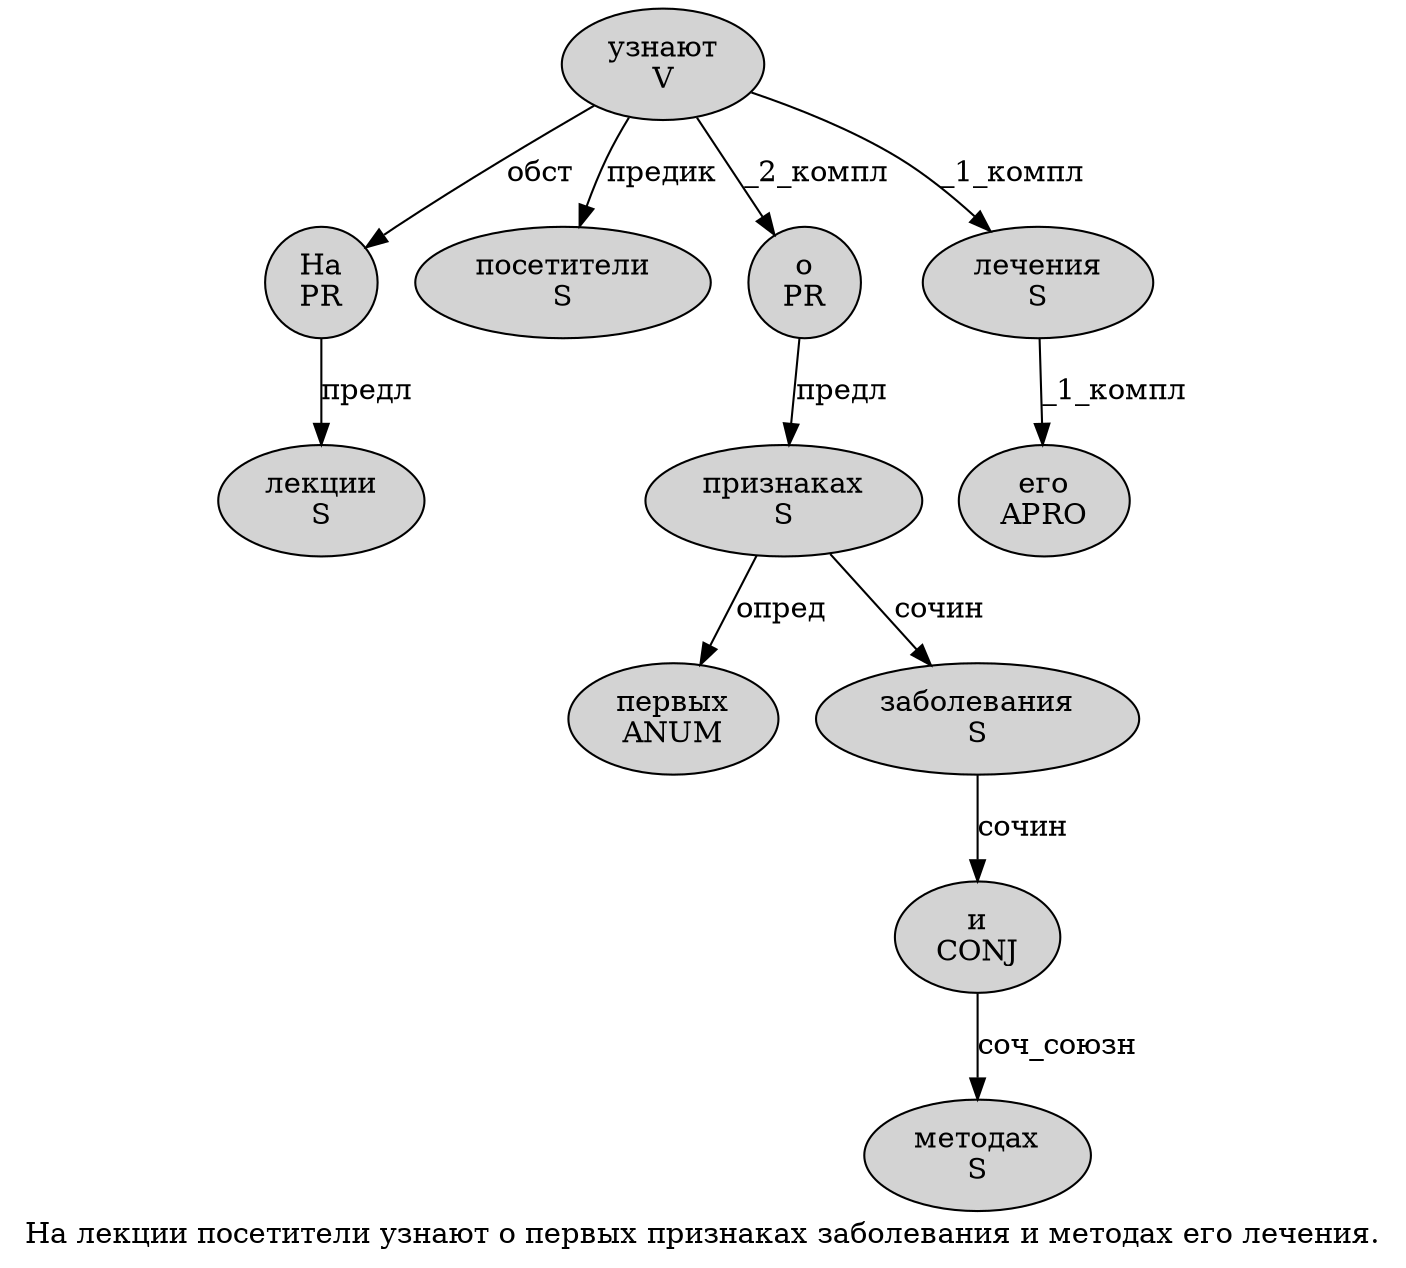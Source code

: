 digraph SENTENCE_342 {
	graph [label="На лекции посетители узнают о первых признаках заболевания и методах его лечения."]
	node [style=filled]
		0 [label="На
PR" color="" fillcolor=lightgray penwidth=1 shape=ellipse]
		1 [label="лекции
S" color="" fillcolor=lightgray penwidth=1 shape=ellipse]
		2 [label="посетители
S" color="" fillcolor=lightgray penwidth=1 shape=ellipse]
		3 [label="узнают
V" color="" fillcolor=lightgray penwidth=1 shape=ellipse]
		4 [label="о
PR" color="" fillcolor=lightgray penwidth=1 shape=ellipse]
		5 [label="первых
ANUM" color="" fillcolor=lightgray penwidth=1 shape=ellipse]
		6 [label="признаках
S" color="" fillcolor=lightgray penwidth=1 shape=ellipse]
		7 [label="заболевания
S" color="" fillcolor=lightgray penwidth=1 shape=ellipse]
		8 [label="и
CONJ" color="" fillcolor=lightgray penwidth=1 shape=ellipse]
		9 [label="методах
S" color="" fillcolor=lightgray penwidth=1 shape=ellipse]
		10 [label="его
APRO" color="" fillcolor=lightgray penwidth=1 shape=ellipse]
		11 [label="лечения
S" color="" fillcolor=lightgray penwidth=1 shape=ellipse]
			0 -> 1 [label="предл"]
			8 -> 9 [label="соч_союзн"]
			3 -> 0 [label="обст"]
			3 -> 2 [label="предик"]
			3 -> 4 [label="_2_компл"]
			3 -> 11 [label="_1_компл"]
			7 -> 8 [label="сочин"]
			4 -> 6 [label="предл"]
			11 -> 10 [label="_1_компл"]
			6 -> 5 [label="опред"]
			6 -> 7 [label="сочин"]
}